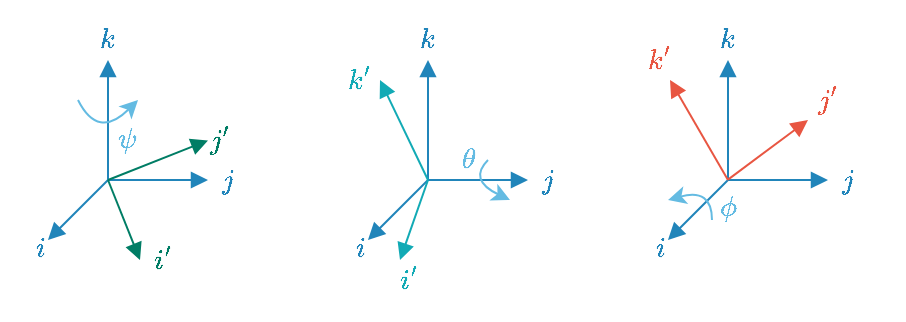 <mxfile version="15.2.5" type="github">
  <diagram id="qVqX0yZwPj7S_sAdX9F5" name="Page-1">
    <mxGraphModel dx="638" dy="358" grid="1" gridSize="10" guides="1" tooltips="1" connect="1" arrows="1" fold="1" page="1" pageScale="1" pageWidth="827" pageHeight="1169" math="1" shadow="0">
      <root>
        <mxCell id="0" />
        <mxCell id="1" parent="0" />
        <mxCell id="SmLturCochtXtd0KNKY3-1" value="" style="endArrow=block;html=1;endFill=1;strokeColor=#2185BA;" edge="1" parent="1">
          <mxGeometry width="50" height="50" relative="1" as="geometry">
            <mxPoint x="284" y="240" as="sourcePoint" />
            <mxPoint x="284" y="180" as="targetPoint" />
          </mxGeometry>
        </mxCell>
        <mxCell id="SmLturCochtXtd0KNKY3-2" value="" style="endArrow=block;html=1;endFill=1;strokeColor=#2185BA;" edge="1" parent="1">
          <mxGeometry width="50" height="50" relative="1" as="geometry">
            <mxPoint x="284" y="240" as="sourcePoint" />
            <mxPoint x="334" y="240" as="targetPoint" />
          </mxGeometry>
        </mxCell>
        <mxCell id="SmLturCochtXtd0KNKY3-3" value="" style="endArrow=block;html=1;endFill=1;strokeColor=#2185BA;" edge="1" parent="1">
          <mxGeometry width="50" height="50" relative="1" as="geometry">
            <mxPoint x="284" y="240" as="sourcePoint" />
            <mxPoint x="254" y="270" as="targetPoint" />
          </mxGeometry>
        </mxCell>
        <mxCell id="SmLturCochtXtd0KNKY3-4" value="$$i$$" style="text;html=1;strokeColor=none;fillColor=none;align=center;verticalAlign=middle;whiteSpace=wrap;rounded=0;fontColor=#2185BA;spacingTop=0;" vertex="1" parent="1">
          <mxGeometry x="240" y="264" width="20" height="20" as="geometry" />
        </mxCell>
        <mxCell id="SmLturCochtXtd0KNKY3-5" value="$$j$$" style="text;html=1;strokeColor=none;fillColor=none;align=center;verticalAlign=middle;whiteSpace=wrap;rounded=0;fontColor=#2185BA;spacingTop=0;" vertex="1" parent="1">
          <mxGeometry x="334" y="230" width="20" height="20" as="geometry" />
        </mxCell>
        <mxCell id="SmLturCochtXtd0KNKY3-6" value="$$k$$" style="text;html=1;strokeColor=none;fillColor=none;align=center;verticalAlign=middle;whiteSpace=wrap;rounded=0;fontColor=#2185BA;spacingTop=0;" vertex="1" parent="1">
          <mxGeometry x="274" y="160" width="20" height="20" as="geometry" />
        </mxCell>
        <mxCell id="SmLturCochtXtd0KNKY3-7" value="" style="endArrow=classic;html=1;fontColor=#007D65;strokeColor=#64BBE2;curved=1;" edge="1" parent="1">
          <mxGeometry width="50" height="50" relative="1" as="geometry">
            <mxPoint x="269" y="200" as="sourcePoint" />
            <mxPoint x="299" y="200" as="targetPoint" />
            <Array as="points">
              <mxPoint x="279" y="220" />
            </Array>
          </mxGeometry>
        </mxCell>
        <mxCell id="SmLturCochtXtd0KNKY3-8" value="$$\psi$$" style="text;html=1;strokeColor=none;fillColor=none;align=center;verticalAlign=middle;whiteSpace=wrap;rounded=0;fontColor=#64BBE2;spacingTop=0;" vertex="1" parent="1">
          <mxGeometry x="284" y="210" width="20" height="20" as="geometry" />
        </mxCell>
        <mxCell id="SmLturCochtXtd0KNKY3-21" value="$$k^{\prime}$$" style="text;html=1;strokeColor=none;fillColor=none;align=center;verticalAlign=middle;whiteSpace=wrap;rounded=0;fontColor=#12AAB5;spacingTop=0;" vertex="1" parent="1">
          <mxGeometry x="400" y="180" width="20" height="20" as="geometry" />
        </mxCell>
        <mxCell id="SmLturCochtXtd0KNKY3-29" value="$$j^{\prime}$$" style="text;html=1;strokeColor=none;fillColor=none;align=center;verticalAlign=middle;whiteSpace=wrap;rounded=0;fontColor=#E85642;spacingTop=0;" vertex="1" parent="1">
          <mxGeometry x="634" y="190.2" width="20" height="20" as="geometry" />
        </mxCell>
        <mxCell id="SmLturCochtXtd0KNKY3-30" value="$$k^{\prime}$$" style="text;html=1;strokeColor=none;fillColor=none;align=center;verticalAlign=middle;whiteSpace=wrap;rounded=0;fontColor=#E85642;spacingTop=0;" vertex="1" parent="1">
          <mxGeometry x="550" y="170" width="20" height="20" as="geometry" />
        </mxCell>
        <mxCell id="SmLturCochtXtd0KNKY3-33" value="" style="endArrow=block;html=1;endFill=1;strokeColor=#007D65;" edge="1" parent="1">
          <mxGeometry width="50" height="50" relative="1" as="geometry">
            <mxPoint x="284" y="240" as="sourcePoint" />
            <mxPoint x="300" y="280" as="targetPoint" />
          </mxGeometry>
        </mxCell>
        <mxCell id="SmLturCochtXtd0KNKY3-34" value="$$i^{\prime}$$" style="text;html=1;strokeColor=none;fillColor=none;align=center;verticalAlign=middle;whiteSpace=wrap;rounded=0;fontColor=#007D65;spacingTop=0;" vertex="1" parent="1">
          <mxGeometry x="301" y="270" width="20" height="20" as="geometry" />
        </mxCell>
        <mxCell id="SmLturCochtXtd0KNKY3-35" value="" style="endArrow=block;html=1;endFill=1;strokeColor=#007D65;" edge="1" parent="1">
          <mxGeometry width="50" height="50" relative="1" as="geometry">
            <mxPoint x="284" y="240" as="sourcePoint" />
            <mxPoint x="334" y="220.2" as="targetPoint" />
          </mxGeometry>
        </mxCell>
        <mxCell id="SmLturCochtXtd0KNKY3-36" value="$$j^{\prime}$$" style="text;html=1;strokeColor=none;fillColor=none;align=center;verticalAlign=middle;whiteSpace=wrap;rounded=0;fontColor=#007D65;spacingTop=0;" vertex="1" parent="1">
          <mxGeometry x="330" y="210.2" width="20" height="20" as="geometry" />
        </mxCell>
        <mxCell id="SmLturCochtXtd0KNKY3-38" value="" style="endArrow=block;html=1;endFill=1;strokeColor=#2185BA;" edge="1" parent="1">
          <mxGeometry width="50" height="50" relative="1" as="geometry">
            <mxPoint x="444" y="240" as="sourcePoint" />
            <mxPoint x="444" y="180" as="targetPoint" />
          </mxGeometry>
        </mxCell>
        <mxCell id="SmLturCochtXtd0KNKY3-39" value="" style="endArrow=block;html=1;endFill=1;strokeColor=#2185BA;" edge="1" parent="1">
          <mxGeometry width="50" height="50" relative="1" as="geometry">
            <mxPoint x="444" y="240" as="sourcePoint" />
            <mxPoint x="494" y="240" as="targetPoint" />
          </mxGeometry>
        </mxCell>
        <mxCell id="SmLturCochtXtd0KNKY3-40" value="" style="endArrow=block;html=1;endFill=1;strokeColor=#2185BA;" edge="1" parent="1">
          <mxGeometry width="50" height="50" relative="1" as="geometry">
            <mxPoint x="444" y="240" as="sourcePoint" />
            <mxPoint x="414" y="270" as="targetPoint" />
          </mxGeometry>
        </mxCell>
        <mxCell id="SmLturCochtXtd0KNKY3-41" value="$$i$$" style="text;html=1;strokeColor=none;fillColor=none;align=center;verticalAlign=middle;whiteSpace=wrap;rounded=0;fontColor=#2185BA;spacingTop=0;" vertex="1" parent="1">
          <mxGeometry x="400" y="264" width="20" height="20" as="geometry" />
        </mxCell>
        <mxCell id="SmLturCochtXtd0KNKY3-42" value="$$j$$" style="text;html=1;strokeColor=none;fillColor=none;align=center;verticalAlign=middle;whiteSpace=wrap;rounded=0;fontColor=#2185BA;spacingTop=0;" vertex="1" parent="1">
          <mxGeometry x="494" y="230" width="20" height="20" as="geometry" />
        </mxCell>
        <mxCell id="SmLturCochtXtd0KNKY3-43" value="$$k$$" style="text;html=1;strokeColor=none;fillColor=none;align=center;verticalAlign=middle;whiteSpace=wrap;rounded=0;fontColor=#2185BA;spacingTop=0;" vertex="1" parent="1">
          <mxGeometry x="434" y="160" width="20" height="20" as="geometry" />
        </mxCell>
        <mxCell id="SmLturCochtXtd0KNKY3-50" value="" style="endArrow=classic;html=1;fontColor=#2185BA;strokeColor=#64BBE2;curved=1;" edge="1" parent="1">
          <mxGeometry width="50" height="50" relative="1" as="geometry">
            <mxPoint x="474" y="230" as="sourcePoint" />
            <mxPoint x="485" y="250" as="targetPoint" />
            <Array as="points">
              <mxPoint x="464" y="240" />
            </Array>
          </mxGeometry>
        </mxCell>
        <mxCell id="SmLturCochtXtd0KNKY3-51" value="$$\theta$$" style="text;html=1;strokeColor=none;fillColor=none;align=center;verticalAlign=middle;whiteSpace=wrap;rounded=0;fontColor=#64BBE2;spacingTop=0;" vertex="1" parent="1">
          <mxGeometry x="454" y="220" width="20" height="20" as="geometry" />
        </mxCell>
        <mxCell id="SmLturCochtXtd0KNKY3-52" value="" style="endArrow=block;html=1;endFill=1;strokeColor=#12AAB5;" edge="1" parent="1">
          <mxGeometry width="50" height="50" relative="1" as="geometry">
            <mxPoint x="444" y="240" as="sourcePoint" />
            <mxPoint x="430" y="280" as="targetPoint" />
          </mxGeometry>
        </mxCell>
        <mxCell id="SmLturCochtXtd0KNKY3-53" value="$$i^{\prime}$$" style="text;html=1;strokeColor=none;fillColor=none;align=center;verticalAlign=middle;whiteSpace=wrap;rounded=0;fontColor=#12AAB5;spacingTop=0;" vertex="1" parent="1">
          <mxGeometry x="424" y="280" width="20" height="20" as="geometry" />
        </mxCell>
        <mxCell id="SmLturCochtXtd0KNKY3-54" value="" style="endArrow=block;html=1;endFill=1;strokeColor=#12AAB5;" edge="1" parent="1">
          <mxGeometry width="50" height="50" relative="1" as="geometry">
            <mxPoint x="444" y="240" as="sourcePoint" />
            <mxPoint x="420" y="190" as="targetPoint" />
          </mxGeometry>
        </mxCell>
        <mxCell id="SmLturCochtXtd0KNKY3-60" value="$$j$$" style="text;html=1;strokeColor=none;fillColor=none;align=center;verticalAlign=middle;whiteSpace=wrap;rounded=0;fontColor=#2185BA;spacingTop=0;" vertex="1" parent="1">
          <mxGeometry x="644" y="230" width="20.0" height="20" as="geometry" />
        </mxCell>
        <mxCell id="SmLturCochtXtd0KNKY3-56" value="" style="endArrow=block;html=1;endFill=1;strokeColor=#2185BA;" edge="1" parent="1">
          <mxGeometry x="1066" y="320" width="50" height="50" as="geometry">
            <mxPoint x="594" y="240" as="sourcePoint" />
            <mxPoint x="594" y="180" as="targetPoint" />
          </mxGeometry>
        </mxCell>
        <mxCell id="SmLturCochtXtd0KNKY3-57" value="" style="endArrow=block;html=1;endFill=1;strokeColor=#2185BA;" edge="1" parent="1">
          <mxGeometry x="1066" y="320" width="50" height="50" as="geometry">
            <mxPoint x="594" y="240" as="sourcePoint" />
            <mxPoint x="644" y="240" as="targetPoint" />
          </mxGeometry>
        </mxCell>
        <mxCell id="SmLturCochtXtd0KNKY3-58" value="" style="endArrow=block;html=1;endFill=1;strokeColor=#2185BA;" edge="1" parent="1">
          <mxGeometry x="1066" y="320" width="50" height="50" as="geometry">
            <mxPoint x="594" y="240" as="sourcePoint" />
            <mxPoint x="564" y="270" as="targetPoint" />
          </mxGeometry>
        </mxCell>
        <mxCell id="SmLturCochtXtd0KNKY3-59" value="$$i$$" style="text;html=1;strokeColor=none;fillColor=none;align=center;verticalAlign=middle;whiteSpace=wrap;rounded=0;fontColor=#2185BA;spacingTop=0;" vertex="1" parent="1">
          <mxGeometry x="550" y="264" width="20.0" height="20" as="geometry" />
        </mxCell>
        <mxCell id="SmLturCochtXtd0KNKY3-61" value="$$k$$" style="text;html=1;strokeColor=none;fillColor=none;align=center;verticalAlign=middle;whiteSpace=wrap;rounded=0;fontColor=#2185BA;spacingTop=0;" vertex="1" parent="1">
          <mxGeometry x="584" y="160" width="20.0" height="20" as="geometry" />
        </mxCell>
        <mxCell id="SmLturCochtXtd0KNKY3-67" value="" style="endArrow=classic;html=1;fontColor=#64BBE2;strokeColor=#64BBE2;curved=1;" edge="1" parent="1">
          <mxGeometry x="1066" y="320" width="50" height="50" as="geometry">
            <mxPoint x="586" y="260" as="sourcePoint" />
            <mxPoint x="564" y="250" as="targetPoint" />
            <Array as="points">
              <mxPoint x="586" y="244" />
            </Array>
          </mxGeometry>
        </mxCell>
        <mxCell id="SmLturCochtXtd0KNKY3-68" value="$$\phi$$" style="text;html=1;strokeColor=none;fillColor=none;align=center;verticalAlign=middle;whiteSpace=wrap;rounded=0;fontColor=#64BBE2;spacingTop=0;" vertex="1" parent="1">
          <mxGeometry x="584" y="244" width="20.0" height="20" as="geometry" />
        </mxCell>
        <mxCell id="SmLturCochtXtd0KNKY3-25" value="" style="endArrow=block;html=1;endFill=1;strokeColor=#E85642;" edge="1" parent="1">
          <mxGeometry width="50" height="50" relative="1" as="geometry">
            <mxPoint x="594" y="240" as="sourcePoint" />
            <mxPoint x="565" y="190" as="targetPoint" />
          </mxGeometry>
        </mxCell>
        <mxCell id="SmLturCochtXtd0KNKY3-71" value="" style="endArrow=block;html=1;endFill=1;strokeColor=#E85642;" edge="1" parent="1">
          <mxGeometry width="50" height="50" relative="1" as="geometry">
            <mxPoint x="594" y="239.8" as="sourcePoint" />
            <mxPoint x="634" y="210" as="targetPoint" />
          </mxGeometry>
        </mxCell>
        <mxCell id="SmLturCochtXtd0KNKY3-72" value="" style="rounded=0;whiteSpace=wrap;html=1;fontColor=#64BBE2;fillColor=none;strokeColor=none;" vertex="1" parent="1">
          <mxGeometry x="230" y="150" width="450" height="160" as="geometry" />
        </mxCell>
      </root>
    </mxGraphModel>
  </diagram>
</mxfile>
